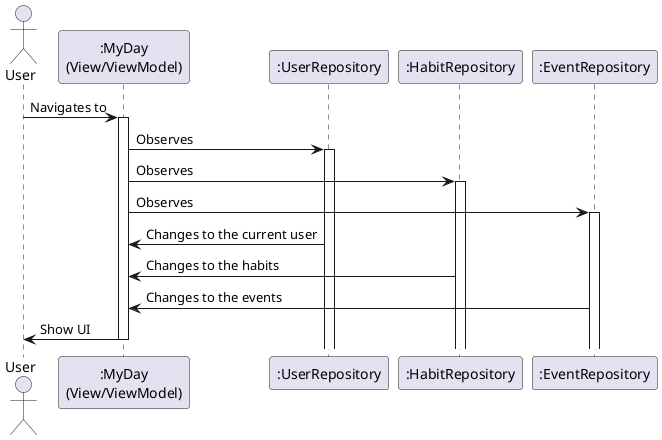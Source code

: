 @startuml

actor User

participant ":MyDay\n(View/ViewModel)" as MyDay

participant ":UserRepository" as UserRepository
participant ":HabitRepository" as HabitRepository
participant ":EventRepository" as EventRepository

User -> MyDay : Navigates to
activate MyDay

MyDay -> UserRepository : Observes
activate UserRepository

MyDay -> HabitRepository : Observes
activate HabitRepository

MyDay -> EventRepository : Observes
activate EventRepository

UserRepository -> MyDay : Changes to the current user
HabitRepository -> MyDay : Changes to the habits
EventRepository -> MyDay : Changes to the events

MyDay -> User : Show UI
deactivate MyDay

@enduml